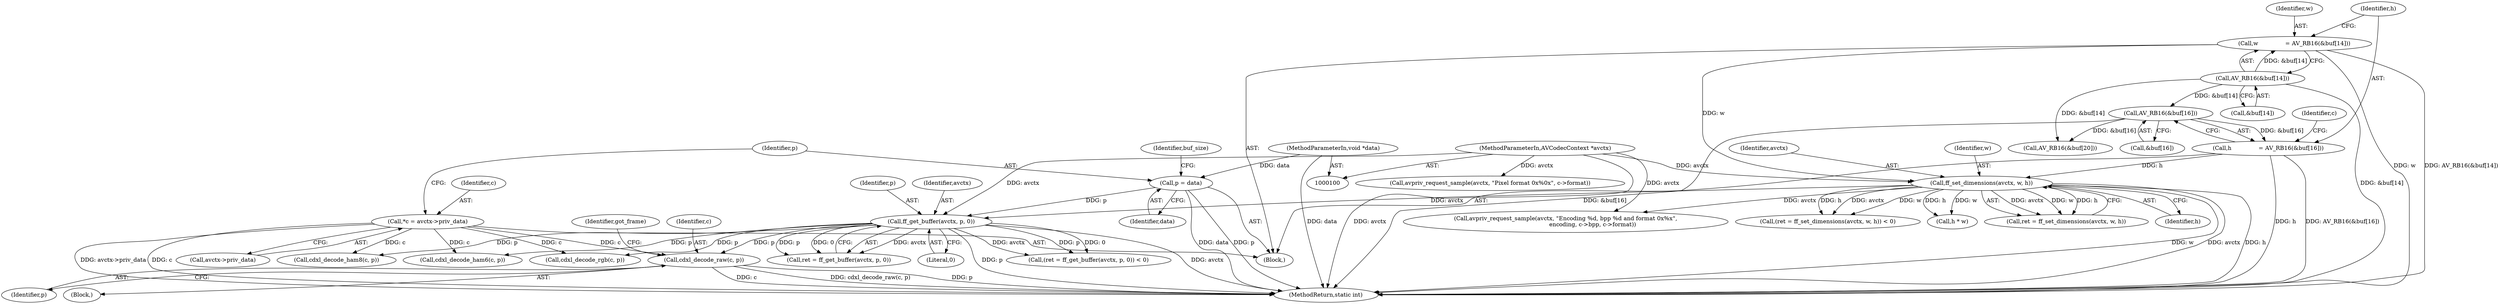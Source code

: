 digraph "0_FFmpeg_e1b60aad77c27ed5d4dfc11e5e6a05a38c70489d@pointer" {
"1000493" [label="(Call,cdxl_decode_raw(c, p))"];
"1000107" [label="(Call,*c = avctx->priv_data)"];
"1000430" [label="(Call,ff_get_buffer(avctx, p, 0))"];
"1000270" [label="(Call,ff_set_dimensions(avctx, w, h))"];
"1000101" [label="(MethodParameterIn,AVCodecContext *avctx)"];
"1000154" [label="(Call,w               = AV_RB16(&buf[14]))"];
"1000156" [label="(Call,AV_RB16(&buf[14]))"];
"1000161" [label="(Call,h               = AV_RB16(&buf[16]))"];
"1000163" [label="(Call,AV_RB16(&buf[16]))"];
"1000112" [label="(Call,p = data)"];
"1000102" [label="(MethodParameterIn,void *data)"];
"1000267" [label="(Call,(ret = ff_set_dimensions(avctx, w, h)) < 0)"];
"1000498" [label="(Identifier,got_frame)"];
"1000170" [label="(Identifier,c)"];
"1000271" [label="(Identifier,avctx)"];
"1000113" [label="(Identifier,p)"];
"1000161" [label="(Call,h               = AV_RB16(&buf[16]))"];
"1000494" [label="(Identifier,c)"];
"1000473" [label="(Call,cdxl_decode_ham8(c, p))"];
"1000163" [label="(Call,AV_RB16(&buf[16]))"];
"1000495" [label="(Identifier,p)"];
"1000114" [label="(Identifier,data)"];
"1000455" [label="(Call,h * w)"];
"1000268" [label="(Call,ret = ff_set_dimensions(avctx, w, h))"];
"1000432" [label="(Identifier,p)"];
"1000477" [label="(Call,cdxl_decode_ham6(c, p))"];
"1000162" [label="(Identifier,h)"];
"1000105" [label="(Block,)"];
"1000258" [label="(Call,avpriv_request_sample(avctx, \"Pixel format 0x%0x\", c->format))"];
"1000488" [label="(Call,cdxl_decode_rgb(c, p))"];
"1000156" [label="(Call,AV_RB16(&buf[14]))"];
"1000431" [label="(Identifier,avctx)"];
"1000273" [label="(Identifier,h)"];
"1000157" [label="(Call,&buf[14])"];
"1000427" [label="(Call,(ret = ff_get_buffer(avctx, p, 0)) < 0)"];
"1000122" [label="(Identifier,buf_size)"];
"1000155" [label="(Identifier,w)"];
"1000102" [label="(MethodParameterIn,void *data)"];
"1000270" [label="(Call,ff_set_dimensions(avctx, w, h))"];
"1000414" [label="(Call,avpriv_request_sample(avctx, \"Encoding %d, bpp %d and format 0x%x\",\n                              encoding, c->bpp, c->format))"];
"1000433" [label="(Literal,0)"];
"1000430" [label="(Call,ff_get_buffer(avctx, p, 0))"];
"1000107" [label="(Call,*c = avctx->priv_data)"];
"1000272" [label="(Identifier,w)"];
"1000428" [label="(Call,ret = ff_get_buffer(avctx, p, 0))"];
"1000109" [label="(Call,avctx->priv_data)"];
"1000493" [label="(Call,cdxl_decode_raw(c, p))"];
"1000492" [label="(Block,)"];
"1000164" [label="(Call,&buf[16])"];
"1000112" [label="(Call,p = data)"];
"1000101" [label="(MethodParameterIn,AVCodecContext *avctx)"];
"1000179" [label="(Call,AV_RB16(&buf[20]))"];
"1000108" [label="(Identifier,c)"];
"1000154" [label="(Call,w               = AV_RB16(&buf[14]))"];
"1000502" [label="(MethodReturn,static int)"];
"1000493" -> "1000492"  [label="AST: "];
"1000493" -> "1000495"  [label="CFG: "];
"1000494" -> "1000493"  [label="AST: "];
"1000495" -> "1000493"  [label="AST: "];
"1000498" -> "1000493"  [label="CFG: "];
"1000493" -> "1000502"  [label="DDG: c"];
"1000493" -> "1000502"  [label="DDG: cdxl_decode_raw(c, p)"];
"1000493" -> "1000502"  [label="DDG: p"];
"1000107" -> "1000493"  [label="DDG: c"];
"1000430" -> "1000493"  [label="DDG: p"];
"1000107" -> "1000105"  [label="AST: "];
"1000107" -> "1000109"  [label="CFG: "];
"1000108" -> "1000107"  [label="AST: "];
"1000109" -> "1000107"  [label="AST: "];
"1000113" -> "1000107"  [label="CFG: "];
"1000107" -> "1000502"  [label="DDG: c"];
"1000107" -> "1000502"  [label="DDG: avctx->priv_data"];
"1000107" -> "1000473"  [label="DDG: c"];
"1000107" -> "1000477"  [label="DDG: c"];
"1000107" -> "1000488"  [label="DDG: c"];
"1000430" -> "1000428"  [label="AST: "];
"1000430" -> "1000433"  [label="CFG: "];
"1000431" -> "1000430"  [label="AST: "];
"1000432" -> "1000430"  [label="AST: "];
"1000433" -> "1000430"  [label="AST: "];
"1000428" -> "1000430"  [label="CFG: "];
"1000430" -> "1000502"  [label="DDG: p"];
"1000430" -> "1000502"  [label="DDG: avctx"];
"1000430" -> "1000427"  [label="DDG: avctx"];
"1000430" -> "1000427"  [label="DDG: p"];
"1000430" -> "1000427"  [label="DDG: 0"];
"1000430" -> "1000428"  [label="DDG: avctx"];
"1000430" -> "1000428"  [label="DDG: p"];
"1000430" -> "1000428"  [label="DDG: 0"];
"1000270" -> "1000430"  [label="DDG: avctx"];
"1000101" -> "1000430"  [label="DDG: avctx"];
"1000112" -> "1000430"  [label="DDG: p"];
"1000430" -> "1000473"  [label="DDG: p"];
"1000430" -> "1000477"  [label="DDG: p"];
"1000430" -> "1000488"  [label="DDG: p"];
"1000270" -> "1000268"  [label="AST: "];
"1000270" -> "1000273"  [label="CFG: "];
"1000271" -> "1000270"  [label="AST: "];
"1000272" -> "1000270"  [label="AST: "];
"1000273" -> "1000270"  [label="AST: "];
"1000268" -> "1000270"  [label="CFG: "];
"1000270" -> "1000502"  [label="DDG: h"];
"1000270" -> "1000502"  [label="DDG: w"];
"1000270" -> "1000502"  [label="DDG: avctx"];
"1000270" -> "1000267"  [label="DDG: avctx"];
"1000270" -> "1000267"  [label="DDG: w"];
"1000270" -> "1000267"  [label="DDG: h"];
"1000270" -> "1000268"  [label="DDG: avctx"];
"1000270" -> "1000268"  [label="DDG: w"];
"1000270" -> "1000268"  [label="DDG: h"];
"1000101" -> "1000270"  [label="DDG: avctx"];
"1000154" -> "1000270"  [label="DDG: w"];
"1000161" -> "1000270"  [label="DDG: h"];
"1000270" -> "1000414"  [label="DDG: avctx"];
"1000270" -> "1000455"  [label="DDG: h"];
"1000270" -> "1000455"  [label="DDG: w"];
"1000101" -> "1000100"  [label="AST: "];
"1000101" -> "1000502"  [label="DDG: avctx"];
"1000101" -> "1000258"  [label="DDG: avctx"];
"1000101" -> "1000414"  [label="DDG: avctx"];
"1000154" -> "1000105"  [label="AST: "];
"1000154" -> "1000156"  [label="CFG: "];
"1000155" -> "1000154"  [label="AST: "];
"1000156" -> "1000154"  [label="AST: "];
"1000162" -> "1000154"  [label="CFG: "];
"1000154" -> "1000502"  [label="DDG: w"];
"1000154" -> "1000502"  [label="DDG: AV_RB16(&buf[14])"];
"1000156" -> "1000154"  [label="DDG: &buf[14]"];
"1000156" -> "1000157"  [label="CFG: "];
"1000157" -> "1000156"  [label="AST: "];
"1000156" -> "1000502"  [label="DDG: &buf[14]"];
"1000156" -> "1000163"  [label="DDG: &buf[14]"];
"1000156" -> "1000179"  [label="DDG: &buf[14]"];
"1000161" -> "1000105"  [label="AST: "];
"1000161" -> "1000163"  [label="CFG: "];
"1000162" -> "1000161"  [label="AST: "];
"1000163" -> "1000161"  [label="AST: "];
"1000170" -> "1000161"  [label="CFG: "];
"1000161" -> "1000502"  [label="DDG: AV_RB16(&buf[16])"];
"1000161" -> "1000502"  [label="DDG: h"];
"1000163" -> "1000161"  [label="DDG: &buf[16]"];
"1000163" -> "1000164"  [label="CFG: "];
"1000164" -> "1000163"  [label="AST: "];
"1000163" -> "1000502"  [label="DDG: &buf[16]"];
"1000163" -> "1000179"  [label="DDG: &buf[16]"];
"1000112" -> "1000105"  [label="AST: "];
"1000112" -> "1000114"  [label="CFG: "];
"1000113" -> "1000112"  [label="AST: "];
"1000114" -> "1000112"  [label="AST: "];
"1000122" -> "1000112"  [label="CFG: "];
"1000112" -> "1000502"  [label="DDG: data"];
"1000112" -> "1000502"  [label="DDG: p"];
"1000102" -> "1000112"  [label="DDG: data"];
"1000102" -> "1000100"  [label="AST: "];
"1000102" -> "1000502"  [label="DDG: data"];
}
